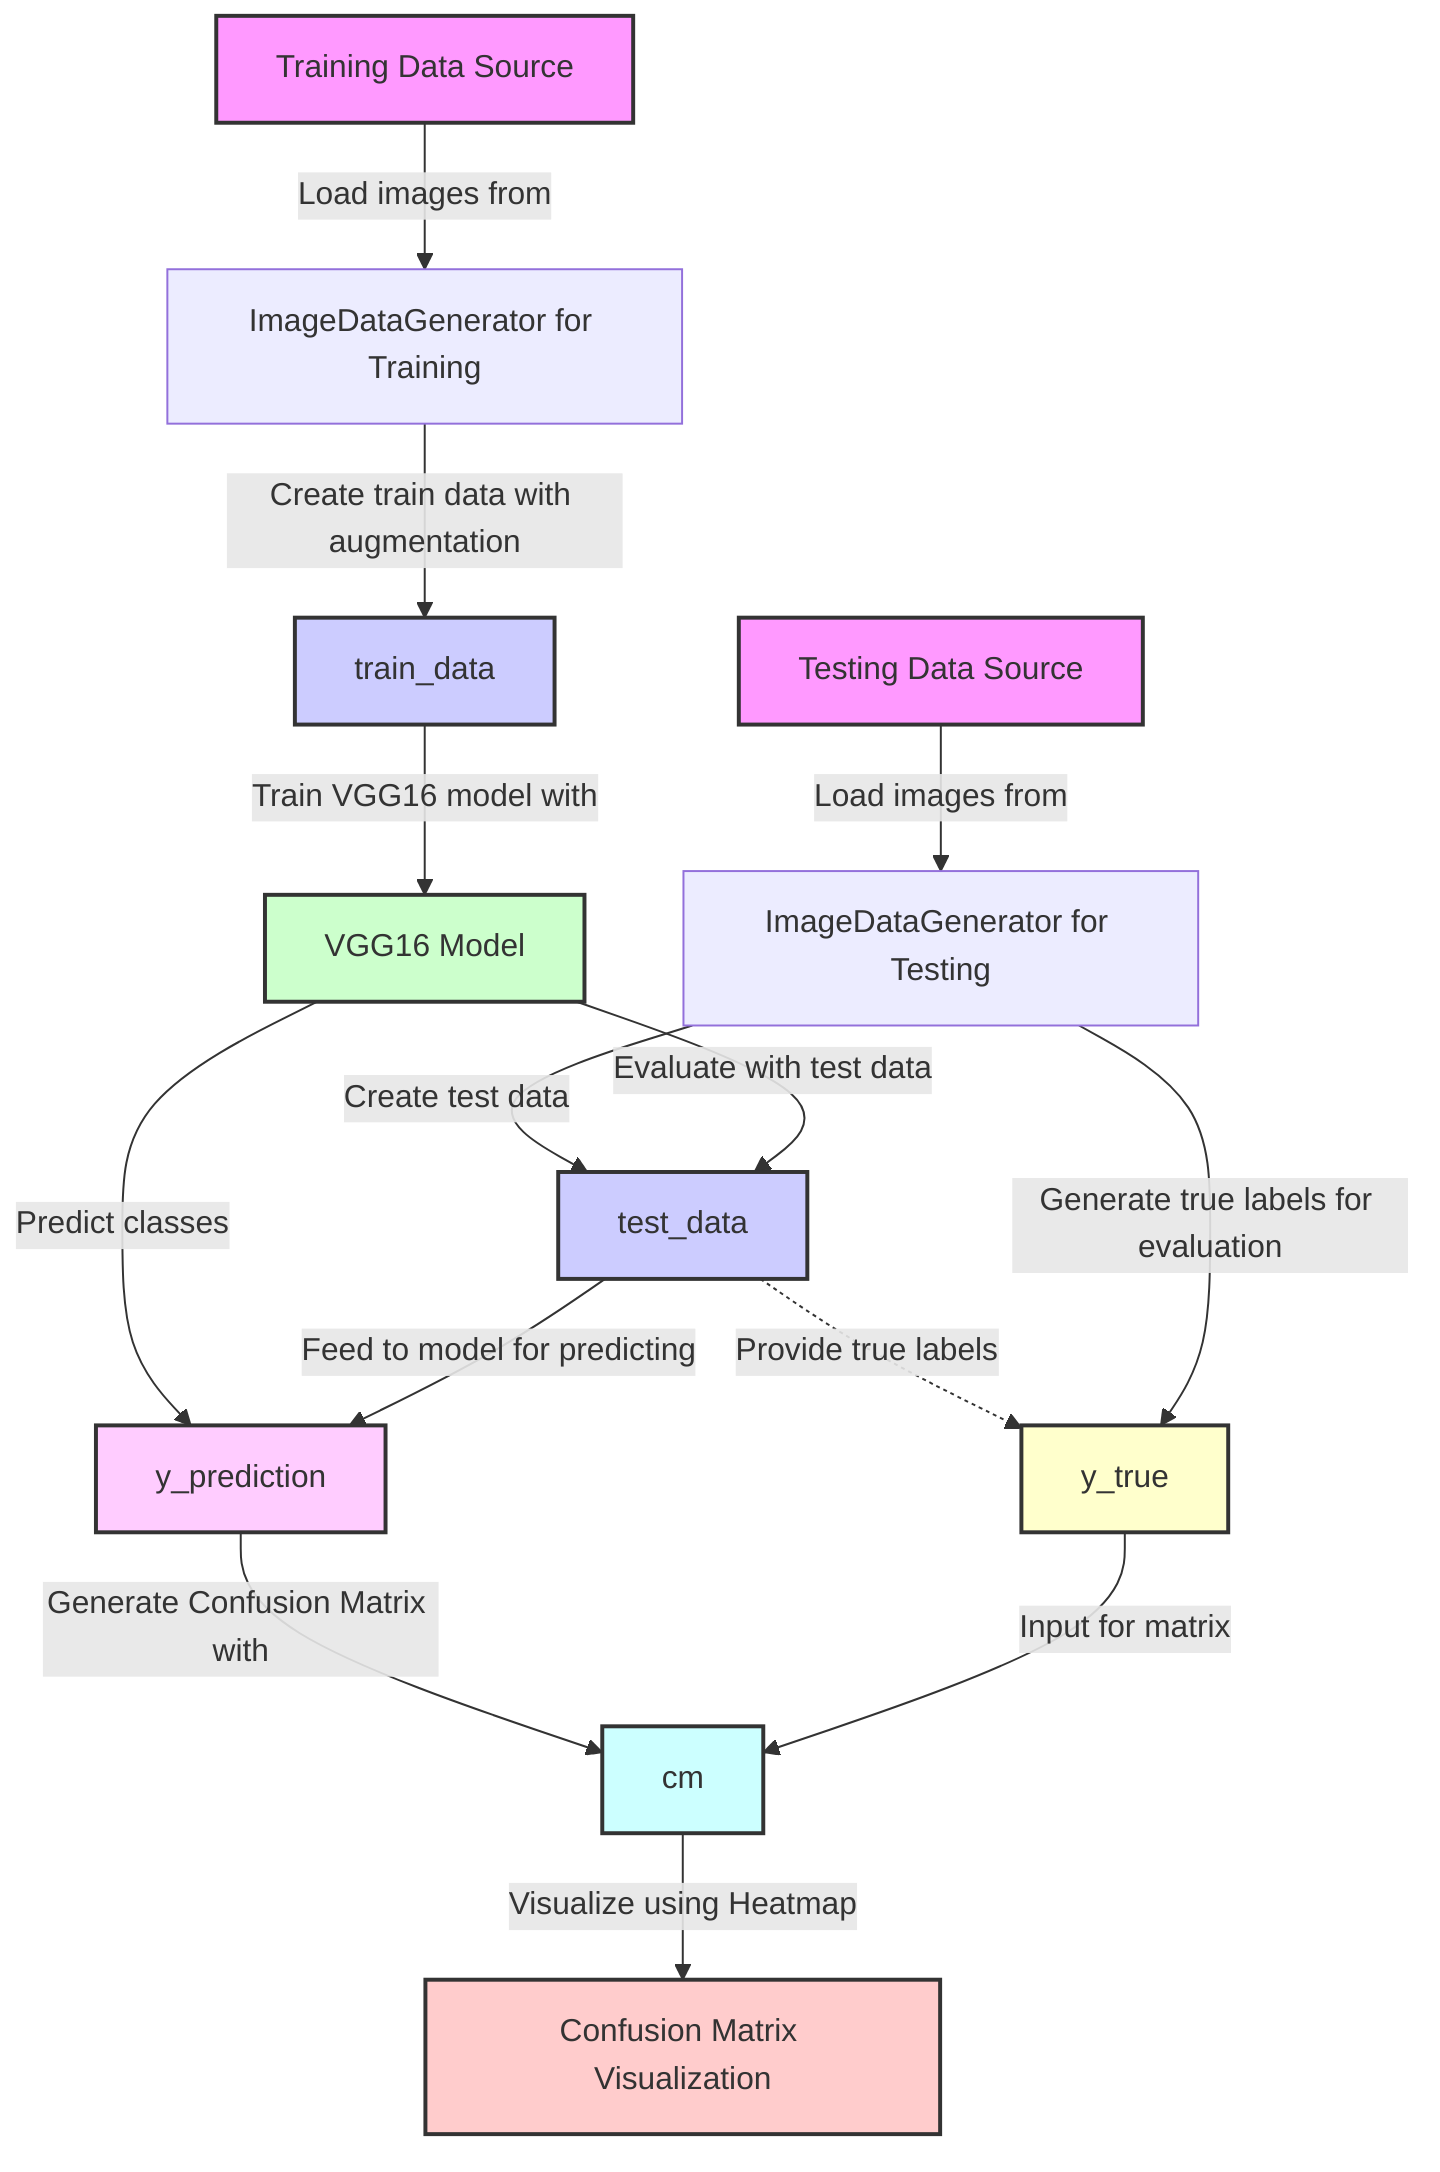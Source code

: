 %% The following diagram represents the workflow of a data science project
flowchart TD
    %% Node for Training Data Source
    A["Training Data Source"] -->|"Load images from"| B
    %% Node for Testing Data Source
    C["Testing Data Source"] -->|"Load images from"| D
    %% Node for ImageDataGenerator for Training Data
    B["ImageDataGenerator for Training"] -->|"Create train data with augmentation"| E["train_data"]
    %% Node for ImageDataGenerator for Testing Data
    D["ImageDataGenerator for Testing"] -->|"Create test data"| F["test_data"]
    %% Node for VGG16 Model
    E -->|"Train VGG16 model with"| G["VGG16 Model"]
    %% Flow from VGG16 training
    G -->|"Predict classes"| H["y_prediction"]
    G -->|"Evaluate with test data"| F
    %% Node for Generating Confusion Matrix
    H -->|"Generate Confusion Matrix with"| I["cm"]
    F -.->|"Provide true labels"| J["y_true"]
    F -->|"Feed to model for predicting"| H
    D -->|"Generate true labels for evaluation"| J
    %% Node for Evaluation
    I -->|"Visualize using Heatmap"| K["Confusion Matrix Visualization"]
    J -->|"Input for matrix"| I
    
    style A fill:#f9f,stroke:#333,stroke-width:2px;
    style C fill:#f9f,stroke:#333,stroke-width:2px;
    style E fill:#ccf,stroke:#333,stroke-width:2px;
    style F fill:#ccf,stroke:#333,stroke-width:2px;
    style G fill:#cfc,stroke:#333,stroke-width:2px;
    style H fill:#fcf,stroke:#333,stroke-width:2px;
    style I fill:#cff,stroke:#333,stroke-width:2px;
    style J fill:#ffc,stroke:#333,stroke-width:2px;
    style K fill:#fcc,stroke:#333,stroke-width:2px;